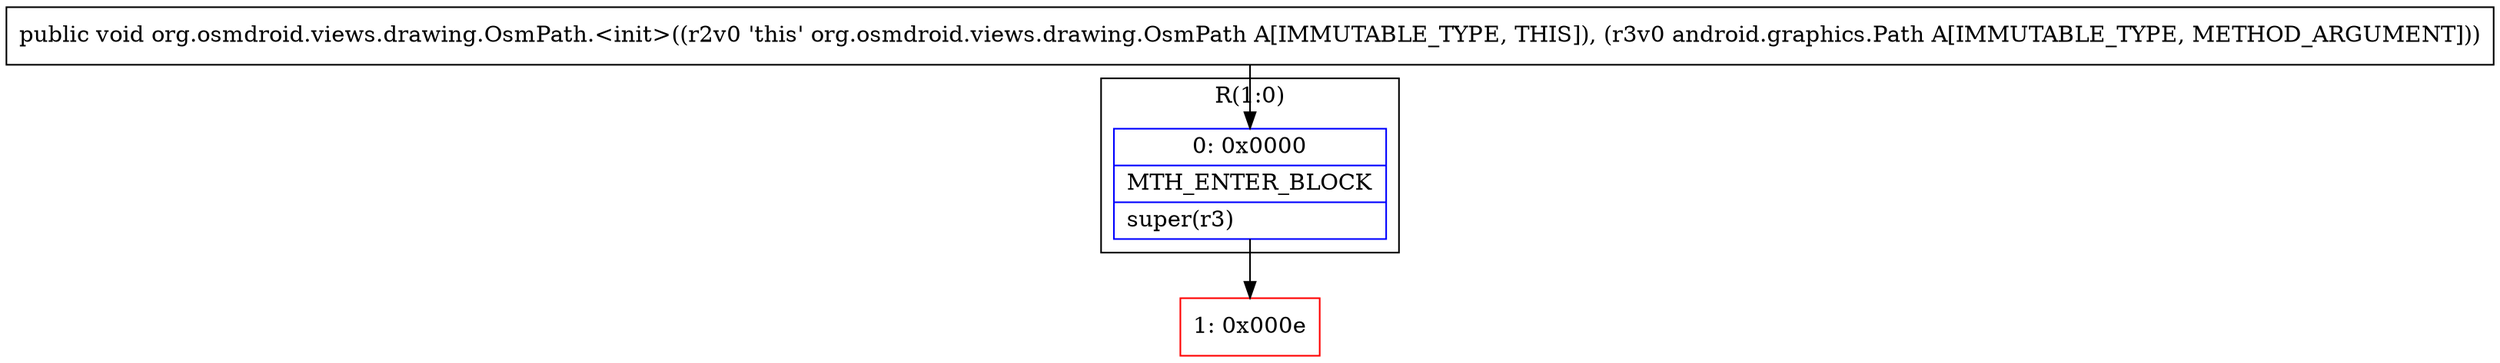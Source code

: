 digraph "CFG fororg.osmdroid.views.drawing.OsmPath.\<init\>(Landroid\/graphics\/Path;)V" {
subgraph cluster_Region_431450931 {
label = "R(1:0)";
node [shape=record,color=blue];
Node_0 [shape=record,label="{0\:\ 0x0000|MTH_ENTER_BLOCK\l|super(r3)\l}"];
}
Node_1 [shape=record,color=red,label="{1\:\ 0x000e}"];
MethodNode[shape=record,label="{public void org.osmdroid.views.drawing.OsmPath.\<init\>((r2v0 'this' org.osmdroid.views.drawing.OsmPath A[IMMUTABLE_TYPE, THIS]), (r3v0 android.graphics.Path A[IMMUTABLE_TYPE, METHOD_ARGUMENT])) }"];
MethodNode -> Node_0;
Node_0 -> Node_1;
}

